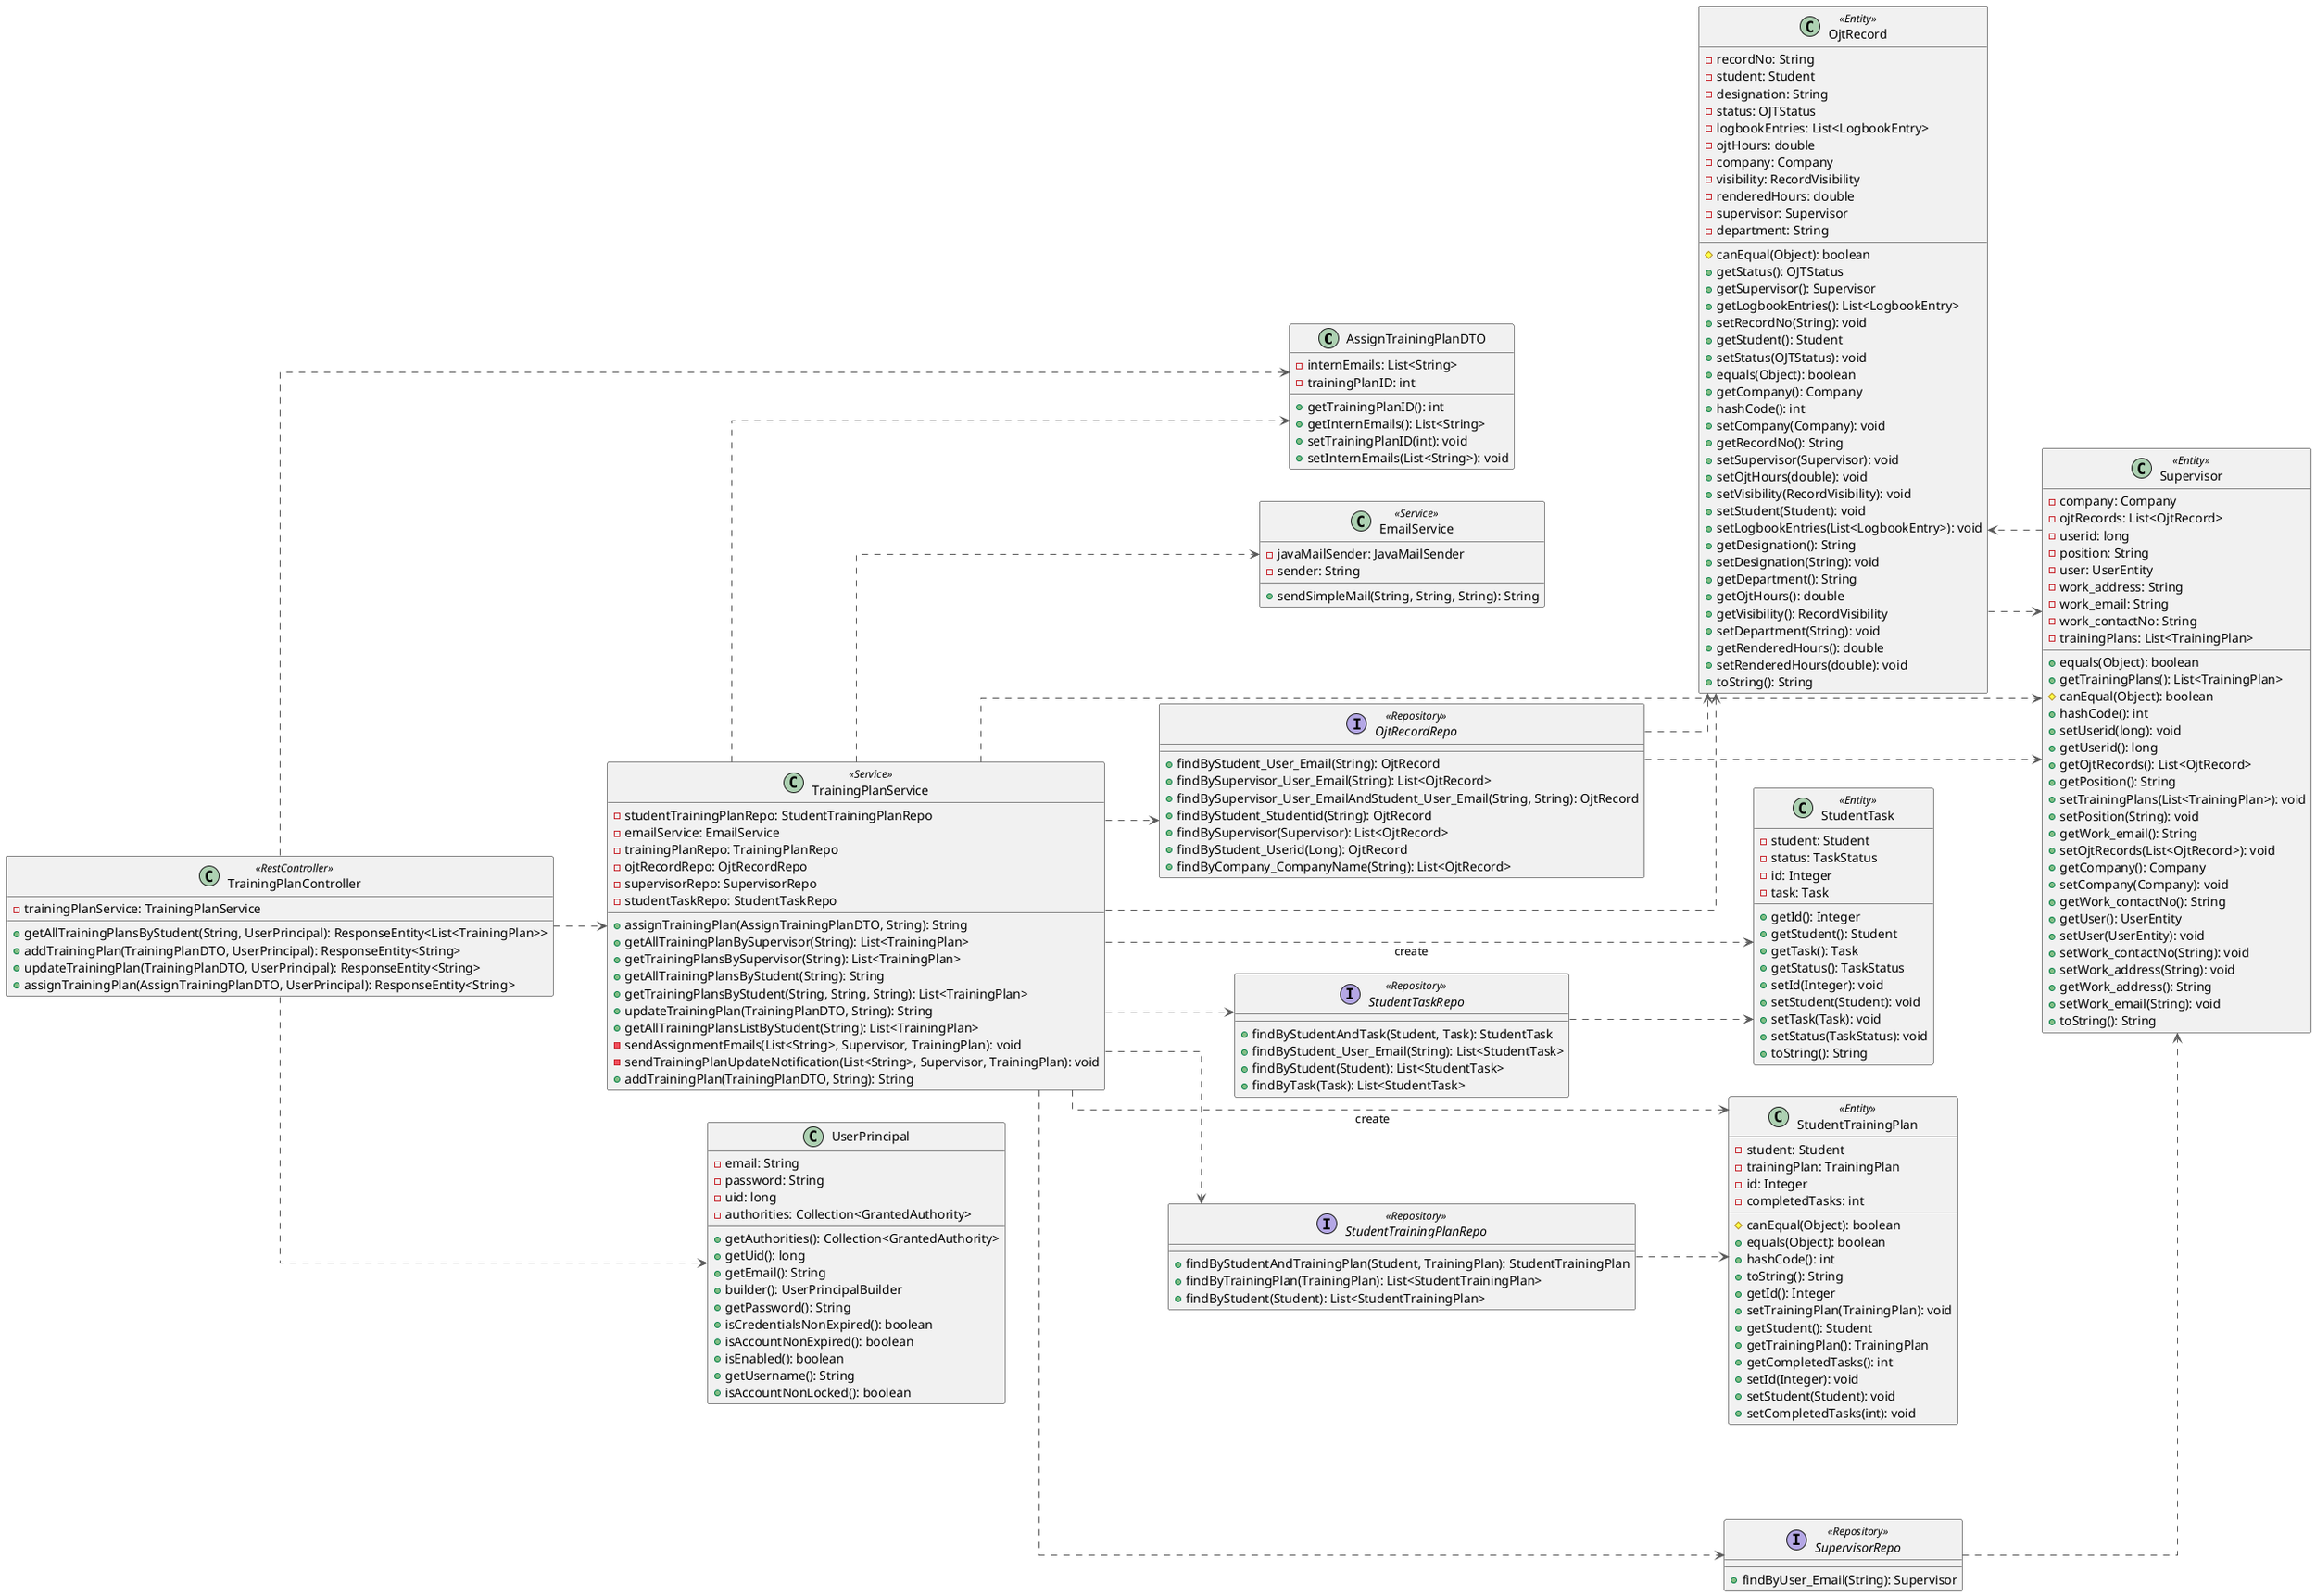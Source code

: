 @startuml
left to right direction
skinparam linetype ortho

class AssignTrainingPlanDTO {
  - internEmails: List<String>
  - trainingPlanID: int
  + getTrainingPlanID(): int
  + getInternEmails(): List<String>
  + setTrainingPlanID(int): void
  + setInternEmails(List<String>): void
}
class EmailService << Service >> {
  - javaMailSender: JavaMailSender
  - sender: String
  + sendSimpleMail(String, String, String): String
}
class OjtRecord << Entity >> {
  - recordNo: String
  - student: Student
  - designation: String
  - status: OJTStatus
  - logbookEntries: List<LogbookEntry>
  - ojtHours: double
  - company: Company
  - visibility: RecordVisibility
  - renderedHours: double
  - supervisor: Supervisor
  - department: String
  # canEqual(Object): boolean
  + getStatus(): OJTStatus
  + getSupervisor(): Supervisor
  + getLogbookEntries(): List<LogbookEntry>
  + setRecordNo(String): void
  + getStudent(): Student
  + setStatus(OJTStatus): void
  + equals(Object): boolean
  + getCompany(): Company
  + hashCode(): int
  + setCompany(Company): void
  + getRecordNo(): String
  + setSupervisor(Supervisor): void
  + setOjtHours(double): void
  + setVisibility(RecordVisibility): void
  + setStudent(Student): void
  + setLogbookEntries(List<LogbookEntry>): void
  + getDesignation(): String
  + setDesignation(String): void
  + getDepartment(): String
  + getOjtHours(): double
  + getVisibility(): RecordVisibility
  + setDepartment(String): void
  + getRenderedHours(): double
  + setRenderedHours(double): void
  + toString(): String
}
interface OjtRecordRepo << Repository>> {
  + findByStudent_User_Email(String): OjtRecord
  + findBySupervisor_User_Email(String): List<OjtRecord>
  + findBySupervisor_User_EmailAndStudent_User_Email(String, String): OjtRecord
  + findByStudent_Studentid(String): OjtRecord
  + findBySupervisor(Supervisor): List<OjtRecord>
  + findByStudent_Userid(Long): OjtRecord
  + findByCompany_CompanyName(String): List<OjtRecord>
}
class StudentTask << Entity >> {
  - student: Student
  - status: TaskStatus
  - id: Integer
  - task: Task
  + getId(): Integer
  + getStudent(): Student
  + getTask(): Task
  + getStatus(): TaskStatus
  + setId(Integer): void
  + setStudent(Student): void
  + setTask(Task): void
  + setStatus(TaskStatus): void
  + toString(): String
}
interface StudentTaskRepo << Repository>> {
  + findByStudentAndTask(Student, Task): StudentTask
  + findByStudent_User_Email(String): List<StudentTask>
  + findByStudent(Student): List<StudentTask>
  + findByTask(Task): List<StudentTask>
}
class StudentTrainingPlan << Entity >> {
  - student: Student
  - trainingPlan: TrainingPlan
  - id: Integer
  - completedTasks: int
  # canEqual(Object): boolean
  + equals(Object): boolean
  + hashCode(): int
  + toString(): String
  + getId(): Integer
  + setTrainingPlan(TrainingPlan): void
  + getStudent(): Student
  + getTrainingPlan(): TrainingPlan
  + getCompletedTasks(): int
  + setId(Integer): void
  + setStudent(Student): void
  + setCompletedTasks(int): void
}
interface StudentTrainingPlanRepo << Repository>> {
  + findByStudentAndTrainingPlan(Student, TrainingPlan): StudentTrainingPlan
  + findByTrainingPlan(TrainingPlan): List<StudentTrainingPlan>
  + findByStudent(Student): List<StudentTrainingPlan>
}
class Supervisor << Entity >> {
  - company: Company
  - ojtRecords: List<OjtRecord>
  - userid: long
  - position: String
  - user: UserEntity
  - work_address: String
  - work_email: String
  - work_contactNo: String
  - trainingPlans: List<TrainingPlan>
  + equals(Object): boolean
  + getTrainingPlans(): List<TrainingPlan>
  # canEqual(Object): boolean
  + hashCode(): int
  + setUserid(long): void
  + getUserid(): long
  + getOjtRecords(): List<OjtRecord>
  + getPosition(): String
  + setTrainingPlans(List<TrainingPlan>): void
  + setPosition(String): void
  + getWork_email(): String
  + setOjtRecords(List<OjtRecord>): void
  + getCompany(): Company
  + setCompany(Company): void
  + getWork_contactNo(): String
  + getUser(): UserEntity
  + setUser(UserEntity): void
  + setWork_contactNo(String): void
  + setWork_address(String): void
  + getWork_address(): String
  + setWork_email(String): void
  + toString(): String
}
interface SupervisorRepo << Repository>> {
  + findByUser_Email(String): Supervisor
}
class TrainingPlanController << RestController >> {
  - trainingPlanService: TrainingPlanService
  + getAllTrainingPlansByStudent(String, UserPrincipal): ResponseEntity<List<TrainingPlan>>
  + addTrainingPlan(TrainingPlanDTO, UserPrincipal): ResponseEntity<String>
  + updateTrainingPlan(TrainingPlanDTO, UserPrincipal): ResponseEntity<String>
  + assignTrainingPlan(AssignTrainingPlanDTO, UserPrincipal): ResponseEntity<String>
}
class TrainingPlanService << Service >> {
  - studentTrainingPlanRepo: StudentTrainingPlanRepo
  - emailService: EmailService
  - trainingPlanRepo: TrainingPlanRepo
  - ojtRecordRepo: OjtRecordRepo
  - supervisorRepo: SupervisorRepo
  - studentTaskRepo: StudentTaskRepo
  + assignTrainingPlan(AssignTrainingPlanDTO, String): String
  + getAllTrainingPlanBySupervisor(String): List<TrainingPlan>
  + getTrainingPlansBySupervisor(String): List<TrainingPlan>
  + getAllTrainingPlansByStudent(String): String
  + getTrainingPlansByStudent(String, String, String): List<TrainingPlan>
  + updateTrainingPlan(TrainingPlanDTO, String): String
  + getAllTrainingPlansListByStudent(String): List<TrainingPlan>
  - sendAssignmentEmails(List<String>, Supervisor, TrainingPlan): void
  - sendTrainingPlanUpdateNotification(List<String>, Supervisor, TrainingPlan): void
  + addTrainingPlan(TrainingPlanDTO, String): String
}
class UserPrincipal {
  - email: String
  - password: String
  - uid: long
  - authorities: Collection<GrantedAuthority>
  + getAuthorities(): Collection<GrantedAuthority>
  + getUid(): long
  + getEmail(): String
  + builder(): UserPrincipalBuilder
  + getPassword(): String
  + isCredentialsNonExpired(): boolean
  + isAccountNonExpired(): boolean
  + isEnabled(): boolean
  + getUsername(): String
  + isAccountNonLocked(): boolean
}

OjtRecord                -[#595959,dashed]->  Supervisor
OjtRecordRepo            -[#595959,dashed]->  OjtRecord
OjtRecordRepo            -[#595959,dashed]->  Supervisor
StudentTaskRepo          -[#595959,dashed]->  StudentTask
StudentTrainingPlanRepo  -[#595959,dashed]->  StudentTrainingPlan
Supervisor               -[#595959,dashed]->  OjtRecord
SupervisorRepo           -[#595959,dashed]->  Supervisor
TrainingPlanController   -[#595959,dashed]->  AssignTrainingPlanDTO
TrainingPlanController   -[#595959,dashed]->  TrainingPlanService
TrainingPlanController   -[#595959,dashed]->  UserPrincipal
TrainingPlanService      -[#595959,dashed]->  AssignTrainingPlanDTO
TrainingPlanService      -[#595959,dashed]->  EmailService
TrainingPlanService      -[#595959,dashed]->  OjtRecord
TrainingPlanService      -[#595959,dashed]->  OjtRecordRepo
TrainingPlanService      -[#595959,dashed]->  StudentTask             : "«create»"
TrainingPlanService      -[#595959,dashed]->  StudentTaskRepo
TrainingPlanService      -[#595959,dashed]->  StudentTrainingPlan     : "«create»"
TrainingPlanService      -[#595959,dashed]->  StudentTrainingPlanRepo
TrainingPlanService      -[#595959,dashed]->  Supervisor
TrainingPlanService      -[#595959,dashed]->  SupervisorRepo
@enduml